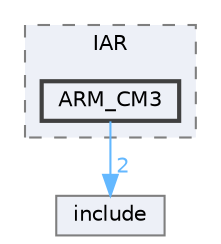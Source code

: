 digraph "D:/Projects/Raspberrypi_pico/pico_freertos_final/freertos_pico2/pico_freertos/FreeRTOS-Kernel/portable/IAR/ARM_CM3"
{
 // LATEX_PDF_SIZE
  bgcolor="transparent";
  edge [fontname=Helvetica,fontsize=10,labelfontname=Helvetica,labelfontsize=10];
  node [fontname=Helvetica,fontsize=10,shape=box,height=0.2,width=0.4];
  compound=true
  subgraph clusterdir_851539efac741596f3f7b2413a3fb940 {
    graph [ bgcolor="#edf0f7", pencolor="grey50", label="IAR", fontname=Helvetica,fontsize=10 style="filled,dashed", URL="dir_851539efac741596f3f7b2413a3fb940.html",tooltip=""]
  dir_032fcf9f16c157b6e3195f9524507d2c [label="ARM_CM3", fillcolor="#edf0f7", color="grey25", style="filled,bold", URL="dir_032fcf9f16c157b6e3195f9524507d2c.html",tooltip=""];
  }
  dir_c69ece34c3f150cb2c6f1098178b172a [label="include", fillcolor="#edf0f7", color="grey50", style="filled", URL="dir_c69ece34c3f150cb2c6f1098178b172a.html",tooltip=""];
  dir_032fcf9f16c157b6e3195f9524507d2c->dir_c69ece34c3f150cb2c6f1098178b172a [headlabel="2", labeldistance=1.5 headhref="dir_000032_000125.html" href="dir_000032_000125.html" color="steelblue1" fontcolor="steelblue1"];
}
